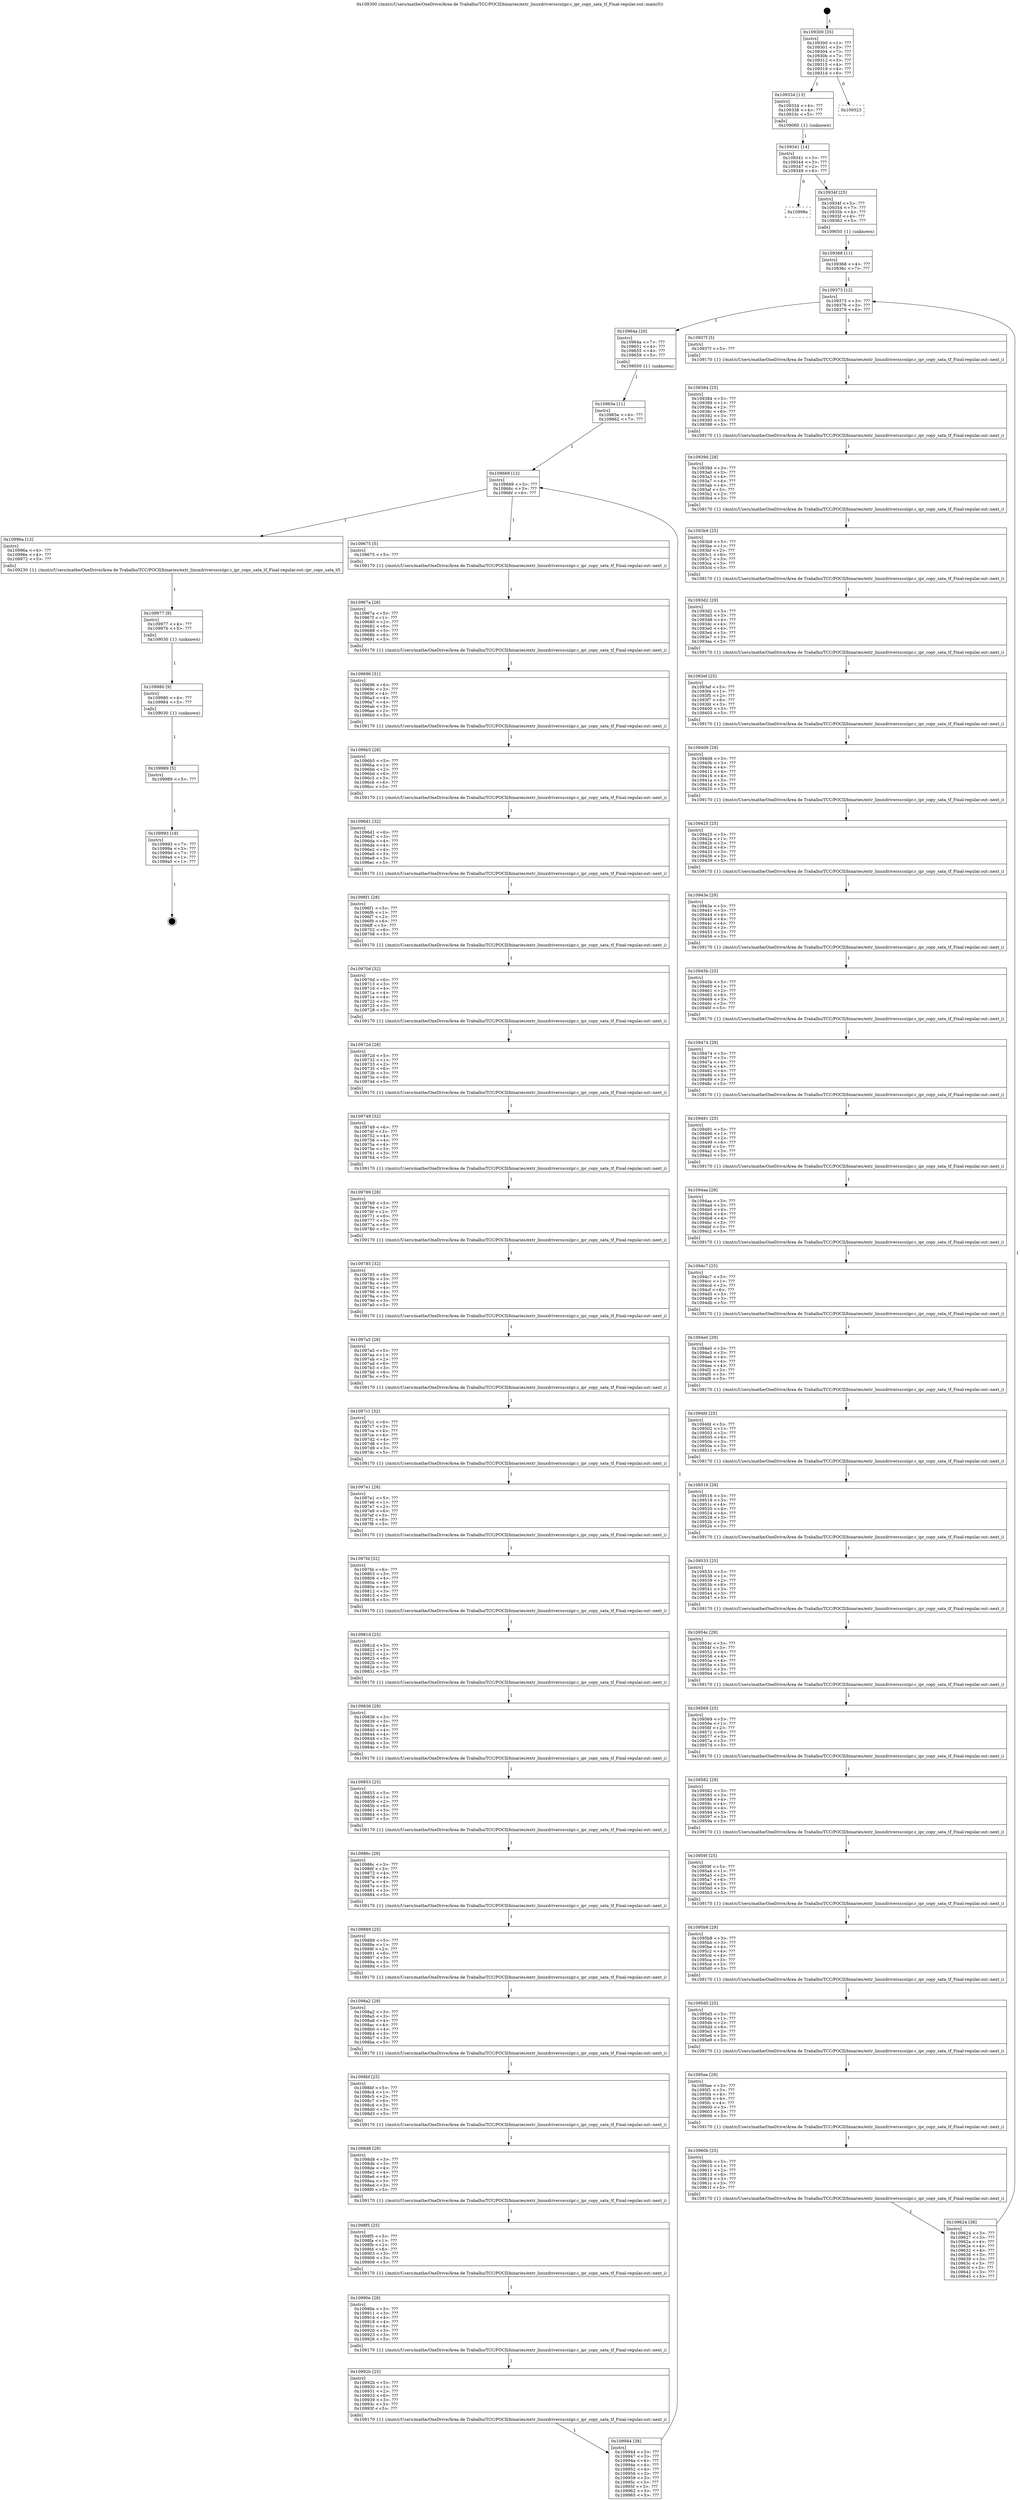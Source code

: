 digraph "0x109300" {
  label = "0x109300 (/mnt/c/Users/mathe/OneDrive/Área de Trabalho/TCC/POCII/binaries/extr_linuxdriversscsiipr.c_ipr_copy_sata_tf_Final-regular.out::main(0))"
  labelloc = "t"
  node[shape=record]

  Entry [label="",width=0.3,height=0.3,shape=circle,fillcolor=black,style=filled]
  "0x109300" [label="{
     0x109300 [35]\l
     | [instrs]\l
     &nbsp;&nbsp;0x109300 \<+1\>: ???\l
     &nbsp;&nbsp;0x109301 \<+3\>: ???\l
     &nbsp;&nbsp;0x109304 \<+7\>: ???\l
     &nbsp;&nbsp;0x10930b \<+7\>: ???\l
     &nbsp;&nbsp;0x109312 \<+3\>: ???\l
     &nbsp;&nbsp;0x109315 \<+4\>: ???\l
     &nbsp;&nbsp;0x109319 \<+4\>: ???\l
     &nbsp;&nbsp;0x10931d \<+6\>: ???\l
  }"]
  "0x109334" [label="{
     0x109334 [13]\l
     | [instrs]\l
     &nbsp;&nbsp;0x109334 \<+4\>: ???\l
     &nbsp;&nbsp;0x109338 \<+4\>: ???\l
     &nbsp;&nbsp;0x10933c \<+5\>: ???\l
     | [calls]\l
     &nbsp;&nbsp;0x109060 \{1\} (unknown)\l
  }"]
  "0x109323" [label="{
     0x109323\l
  }", style=dashed]
  "0x109341" [label="{
     0x109341 [14]\l
     | [instrs]\l
     &nbsp;&nbsp;0x109341 \<+3\>: ???\l
     &nbsp;&nbsp;0x109344 \<+3\>: ???\l
     &nbsp;&nbsp;0x109347 \<+2\>: ???\l
     &nbsp;&nbsp;0x109349 \<+6\>: ???\l
  }"]
  "0x10998e" [label="{
     0x10998e\l
  }", style=dashed]
  "0x10934f" [label="{
     0x10934f [25]\l
     | [instrs]\l
     &nbsp;&nbsp;0x10934f \<+5\>: ???\l
     &nbsp;&nbsp;0x109354 \<+7\>: ???\l
     &nbsp;&nbsp;0x10935b \<+4\>: ???\l
     &nbsp;&nbsp;0x10935f \<+4\>: ???\l
     &nbsp;&nbsp;0x109363 \<+5\>: ???\l
     | [calls]\l
     &nbsp;&nbsp;0x109050 \{1\} (unknown)\l
  }"]
  Exit [label="",width=0.3,height=0.3,shape=circle,fillcolor=black,style=filled,peripheries=2]
  "0x109373" [label="{
     0x109373 [12]\l
     | [instrs]\l
     &nbsp;&nbsp;0x109373 \<+3\>: ???\l
     &nbsp;&nbsp;0x109376 \<+3\>: ???\l
     &nbsp;&nbsp;0x109379 \<+6\>: ???\l
  }"]
  "0x10964a" [label="{
     0x10964a [20]\l
     | [instrs]\l
     &nbsp;&nbsp;0x10964a \<+7\>: ???\l
     &nbsp;&nbsp;0x109651 \<+4\>: ???\l
     &nbsp;&nbsp;0x109655 \<+4\>: ???\l
     &nbsp;&nbsp;0x109659 \<+5\>: ???\l
     | [calls]\l
     &nbsp;&nbsp;0x109050 \{1\} (unknown)\l
  }"]
  "0x10937f" [label="{
     0x10937f [5]\l
     | [instrs]\l
     &nbsp;&nbsp;0x10937f \<+5\>: ???\l
     | [calls]\l
     &nbsp;&nbsp;0x109170 \{1\} (/mnt/c/Users/mathe/OneDrive/Área de Trabalho/TCC/POCII/binaries/extr_linuxdriversscsiipr.c_ipr_copy_sata_tf_Final-regular.out::next_i)\l
  }"]
  "0x109384" [label="{
     0x109384 [25]\l
     | [instrs]\l
     &nbsp;&nbsp;0x109384 \<+5\>: ???\l
     &nbsp;&nbsp;0x109389 \<+1\>: ???\l
     &nbsp;&nbsp;0x10938a \<+2\>: ???\l
     &nbsp;&nbsp;0x10938c \<+6\>: ???\l
     &nbsp;&nbsp;0x109392 \<+3\>: ???\l
     &nbsp;&nbsp;0x109395 \<+3\>: ???\l
     &nbsp;&nbsp;0x109398 \<+5\>: ???\l
     | [calls]\l
     &nbsp;&nbsp;0x109170 \{1\} (/mnt/c/Users/mathe/OneDrive/Área de Trabalho/TCC/POCII/binaries/extr_linuxdriversscsiipr.c_ipr_copy_sata_tf_Final-regular.out::next_i)\l
  }"]
  "0x10939d" [label="{
     0x10939d [28]\l
     | [instrs]\l
     &nbsp;&nbsp;0x10939d \<+3\>: ???\l
     &nbsp;&nbsp;0x1093a0 \<+3\>: ???\l
     &nbsp;&nbsp;0x1093a3 \<+4\>: ???\l
     &nbsp;&nbsp;0x1093a7 \<+4\>: ???\l
     &nbsp;&nbsp;0x1093ab \<+4\>: ???\l
     &nbsp;&nbsp;0x1093af \<+3\>: ???\l
     &nbsp;&nbsp;0x1093b2 \<+2\>: ???\l
     &nbsp;&nbsp;0x1093b4 \<+5\>: ???\l
     | [calls]\l
     &nbsp;&nbsp;0x109170 \{1\} (/mnt/c/Users/mathe/OneDrive/Área de Trabalho/TCC/POCII/binaries/extr_linuxdriversscsiipr.c_ipr_copy_sata_tf_Final-regular.out::next_i)\l
  }"]
  "0x1093b9" [label="{
     0x1093b9 [25]\l
     | [instrs]\l
     &nbsp;&nbsp;0x1093b9 \<+5\>: ???\l
     &nbsp;&nbsp;0x1093be \<+1\>: ???\l
     &nbsp;&nbsp;0x1093bf \<+2\>: ???\l
     &nbsp;&nbsp;0x1093c1 \<+6\>: ???\l
     &nbsp;&nbsp;0x1093c7 \<+3\>: ???\l
     &nbsp;&nbsp;0x1093ca \<+3\>: ???\l
     &nbsp;&nbsp;0x1093cd \<+5\>: ???\l
     | [calls]\l
     &nbsp;&nbsp;0x109170 \{1\} (/mnt/c/Users/mathe/OneDrive/Área de Trabalho/TCC/POCII/binaries/extr_linuxdriversscsiipr.c_ipr_copy_sata_tf_Final-regular.out::next_i)\l
  }"]
  "0x1093d2" [label="{
     0x1093d2 [29]\l
     | [instrs]\l
     &nbsp;&nbsp;0x1093d2 \<+3\>: ???\l
     &nbsp;&nbsp;0x1093d5 \<+3\>: ???\l
     &nbsp;&nbsp;0x1093d8 \<+4\>: ???\l
     &nbsp;&nbsp;0x1093dc \<+4\>: ???\l
     &nbsp;&nbsp;0x1093e0 \<+4\>: ???\l
     &nbsp;&nbsp;0x1093e4 \<+3\>: ???\l
     &nbsp;&nbsp;0x1093e7 \<+3\>: ???\l
     &nbsp;&nbsp;0x1093ea \<+5\>: ???\l
     | [calls]\l
     &nbsp;&nbsp;0x109170 \{1\} (/mnt/c/Users/mathe/OneDrive/Área de Trabalho/TCC/POCII/binaries/extr_linuxdriversscsiipr.c_ipr_copy_sata_tf_Final-regular.out::next_i)\l
  }"]
  "0x1093ef" [label="{
     0x1093ef [25]\l
     | [instrs]\l
     &nbsp;&nbsp;0x1093ef \<+5\>: ???\l
     &nbsp;&nbsp;0x1093f4 \<+1\>: ???\l
     &nbsp;&nbsp;0x1093f5 \<+2\>: ???\l
     &nbsp;&nbsp;0x1093f7 \<+6\>: ???\l
     &nbsp;&nbsp;0x1093fd \<+3\>: ???\l
     &nbsp;&nbsp;0x109400 \<+3\>: ???\l
     &nbsp;&nbsp;0x109403 \<+5\>: ???\l
     | [calls]\l
     &nbsp;&nbsp;0x109170 \{1\} (/mnt/c/Users/mathe/OneDrive/Área de Trabalho/TCC/POCII/binaries/extr_linuxdriversscsiipr.c_ipr_copy_sata_tf_Final-regular.out::next_i)\l
  }"]
  "0x109408" [label="{
     0x109408 [29]\l
     | [instrs]\l
     &nbsp;&nbsp;0x109408 \<+3\>: ???\l
     &nbsp;&nbsp;0x10940b \<+3\>: ???\l
     &nbsp;&nbsp;0x10940e \<+4\>: ???\l
     &nbsp;&nbsp;0x109412 \<+4\>: ???\l
     &nbsp;&nbsp;0x109416 \<+4\>: ???\l
     &nbsp;&nbsp;0x10941a \<+3\>: ???\l
     &nbsp;&nbsp;0x10941d \<+3\>: ???\l
     &nbsp;&nbsp;0x109420 \<+5\>: ???\l
     | [calls]\l
     &nbsp;&nbsp;0x109170 \{1\} (/mnt/c/Users/mathe/OneDrive/Área de Trabalho/TCC/POCII/binaries/extr_linuxdriversscsiipr.c_ipr_copy_sata_tf_Final-regular.out::next_i)\l
  }"]
  "0x109425" [label="{
     0x109425 [25]\l
     | [instrs]\l
     &nbsp;&nbsp;0x109425 \<+5\>: ???\l
     &nbsp;&nbsp;0x10942a \<+1\>: ???\l
     &nbsp;&nbsp;0x10942b \<+2\>: ???\l
     &nbsp;&nbsp;0x10942d \<+6\>: ???\l
     &nbsp;&nbsp;0x109433 \<+3\>: ???\l
     &nbsp;&nbsp;0x109436 \<+3\>: ???\l
     &nbsp;&nbsp;0x109439 \<+5\>: ???\l
     | [calls]\l
     &nbsp;&nbsp;0x109170 \{1\} (/mnt/c/Users/mathe/OneDrive/Área de Trabalho/TCC/POCII/binaries/extr_linuxdriversscsiipr.c_ipr_copy_sata_tf_Final-regular.out::next_i)\l
  }"]
  "0x10943e" [label="{
     0x10943e [29]\l
     | [instrs]\l
     &nbsp;&nbsp;0x10943e \<+3\>: ???\l
     &nbsp;&nbsp;0x109441 \<+3\>: ???\l
     &nbsp;&nbsp;0x109444 \<+4\>: ???\l
     &nbsp;&nbsp;0x109448 \<+4\>: ???\l
     &nbsp;&nbsp;0x10944c \<+4\>: ???\l
     &nbsp;&nbsp;0x109450 \<+3\>: ???\l
     &nbsp;&nbsp;0x109453 \<+3\>: ???\l
     &nbsp;&nbsp;0x109456 \<+5\>: ???\l
     | [calls]\l
     &nbsp;&nbsp;0x109170 \{1\} (/mnt/c/Users/mathe/OneDrive/Área de Trabalho/TCC/POCII/binaries/extr_linuxdriversscsiipr.c_ipr_copy_sata_tf_Final-regular.out::next_i)\l
  }"]
  "0x10945b" [label="{
     0x10945b [25]\l
     | [instrs]\l
     &nbsp;&nbsp;0x10945b \<+5\>: ???\l
     &nbsp;&nbsp;0x109460 \<+1\>: ???\l
     &nbsp;&nbsp;0x109461 \<+2\>: ???\l
     &nbsp;&nbsp;0x109463 \<+6\>: ???\l
     &nbsp;&nbsp;0x109469 \<+3\>: ???\l
     &nbsp;&nbsp;0x10946c \<+3\>: ???\l
     &nbsp;&nbsp;0x10946f \<+5\>: ???\l
     | [calls]\l
     &nbsp;&nbsp;0x109170 \{1\} (/mnt/c/Users/mathe/OneDrive/Área de Trabalho/TCC/POCII/binaries/extr_linuxdriversscsiipr.c_ipr_copy_sata_tf_Final-regular.out::next_i)\l
  }"]
  "0x109474" [label="{
     0x109474 [29]\l
     | [instrs]\l
     &nbsp;&nbsp;0x109474 \<+3\>: ???\l
     &nbsp;&nbsp;0x109477 \<+3\>: ???\l
     &nbsp;&nbsp;0x10947a \<+4\>: ???\l
     &nbsp;&nbsp;0x10947e \<+4\>: ???\l
     &nbsp;&nbsp;0x109482 \<+4\>: ???\l
     &nbsp;&nbsp;0x109486 \<+3\>: ???\l
     &nbsp;&nbsp;0x109489 \<+3\>: ???\l
     &nbsp;&nbsp;0x10948c \<+5\>: ???\l
     | [calls]\l
     &nbsp;&nbsp;0x109170 \{1\} (/mnt/c/Users/mathe/OneDrive/Área de Trabalho/TCC/POCII/binaries/extr_linuxdriversscsiipr.c_ipr_copy_sata_tf_Final-regular.out::next_i)\l
  }"]
  "0x109491" [label="{
     0x109491 [25]\l
     | [instrs]\l
     &nbsp;&nbsp;0x109491 \<+5\>: ???\l
     &nbsp;&nbsp;0x109496 \<+1\>: ???\l
     &nbsp;&nbsp;0x109497 \<+2\>: ???\l
     &nbsp;&nbsp;0x109499 \<+6\>: ???\l
     &nbsp;&nbsp;0x10949f \<+3\>: ???\l
     &nbsp;&nbsp;0x1094a2 \<+3\>: ???\l
     &nbsp;&nbsp;0x1094a5 \<+5\>: ???\l
     | [calls]\l
     &nbsp;&nbsp;0x109170 \{1\} (/mnt/c/Users/mathe/OneDrive/Área de Trabalho/TCC/POCII/binaries/extr_linuxdriversscsiipr.c_ipr_copy_sata_tf_Final-regular.out::next_i)\l
  }"]
  "0x1094aa" [label="{
     0x1094aa [29]\l
     | [instrs]\l
     &nbsp;&nbsp;0x1094aa \<+3\>: ???\l
     &nbsp;&nbsp;0x1094ad \<+3\>: ???\l
     &nbsp;&nbsp;0x1094b0 \<+4\>: ???\l
     &nbsp;&nbsp;0x1094b4 \<+4\>: ???\l
     &nbsp;&nbsp;0x1094b8 \<+4\>: ???\l
     &nbsp;&nbsp;0x1094bc \<+3\>: ???\l
     &nbsp;&nbsp;0x1094bf \<+3\>: ???\l
     &nbsp;&nbsp;0x1094c2 \<+5\>: ???\l
     | [calls]\l
     &nbsp;&nbsp;0x109170 \{1\} (/mnt/c/Users/mathe/OneDrive/Área de Trabalho/TCC/POCII/binaries/extr_linuxdriversscsiipr.c_ipr_copy_sata_tf_Final-regular.out::next_i)\l
  }"]
  "0x1094c7" [label="{
     0x1094c7 [25]\l
     | [instrs]\l
     &nbsp;&nbsp;0x1094c7 \<+5\>: ???\l
     &nbsp;&nbsp;0x1094cc \<+1\>: ???\l
     &nbsp;&nbsp;0x1094cd \<+2\>: ???\l
     &nbsp;&nbsp;0x1094cf \<+6\>: ???\l
     &nbsp;&nbsp;0x1094d5 \<+3\>: ???\l
     &nbsp;&nbsp;0x1094d8 \<+3\>: ???\l
     &nbsp;&nbsp;0x1094db \<+5\>: ???\l
     | [calls]\l
     &nbsp;&nbsp;0x109170 \{1\} (/mnt/c/Users/mathe/OneDrive/Área de Trabalho/TCC/POCII/binaries/extr_linuxdriversscsiipr.c_ipr_copy_sata_tf_Final-regular.out::next_i)\l
  }"]
  "0x1094e0" [label="{
     0x1094e0 [29]\l
     | [instrs]\l
     &nbsp;&nbsp;0x1094e0 \<+3\>: ???\l
     &nbsp;&nbsp;0x1094e3 \<+3\>: ???\l
     &nbsp;&nbsp;0x1094e6 \<+4\>: ???\l
     &nbsp;&nbsp;0x1094ea \<+4\>: ???\l
     &nbsp;&nbsp;0x1094ee \<+4\>: ???\l
     &nbsp;&nbsp;0x1094f2 \<+3\>: ???\l
     &nbsp;&nbsp;0x1094f5 \<+3\>: ???\l
     &nbsp;&nbsp;0x1094f8 \<+5\>: ???\l
     | [calls]\l
     &nbsp;&nbsp;0x109170 \{1\} (/mnt/c/Users/mathe/OneDrive/Área de Trabalho/TCC/POCII/binaries/extr_linuxdriversscsiipr.c_ipr_copy_sata_tf_Final-regular.out::next_i)\l
  }"]
  "0x1094fd" [label="{
     0x1094fd [25]\l
     | [instrs]\l
     &nbsp;&nbsp;0x1094fd \<+5\>: ???\l
     &nbsp;&nbsp;0x109502 \<+1\>: ???\l
     &nbsp;&nbsp;0x109503 \<+2\>: ???\l
     &nbsp;&nbsp;0x109505 \<+6\>: ???\l
     &nbsp;&nbsp;0x10950b \<+3\>: ???\l
     &nbsp;&nbsp;0x10950e \<+3\>: ???\l
     &nbsp;&nbsp;0x109511 \<+5\>: ???\l
     | [calls]\l
     &nbsp;&nbsp;0x109170 \{1\} (/mnt/c/Users/mathe/OneDrive/Área de Trabalho/TCC/POCII/binaries/extr_linuxdriversscsiipr.c_ipr_copy_sata_tf_Final-regular.out::next_i)\l
  }"]
  "0x109516" [label="{
     0x109516 [29]\l
     | [instrs]\l
     &nbsp;&nbsp;0x109516 \<+3\>: ???\l
     &nbsp;&nbsp;0x109519 \<+3\>: ???\l
     &nbsp;&nbsp;0x10951c \<+4\>: ???\l
     &nbsp;&nbsp;0x109520 \<+4\>: ???\l
     &nbsp;&nbsp;0x109524 \<+4\>: ???\l
     &nbsp;&nbsp;0x109528 \<+3\>: ???\l
     &nbsp;&nbsp;0x10952b \<+3\>: ???\l
     &nbsp;&nbsp;0x10952e \<+5\>: ???\l
     | [calls]\l
     &nbsp;&nbsp;0x109170 \{1\} (/mnt/c/Users/mathe/OneDrive/Área de Trabalho/TCC/POCII/binaries/extr_linuxdriversscsiipr.c_ipr_copy_sata_tf_Final-regular.out::next_i)\l
  }"]
  "0x109533" [label="{
     0x109533 [25]\l
     | [instrs]\l
     &nbsp;&nbsp;0x109533 \<+5\>: ???\l
     &nbsp;&nbsp;0x109538 \<+1\>: ???\l
     &nbsp;&nbsp;0x109539 \<+2\>: ???\l
     &nbsp;&nbsp;0x10953b \<+6\>: ???\l
     &nbsp;&nbsp;0x109541 \<+3\>: ???\l
     &nbsp;&nbsp;0x109544 \<+3\>: ???\l
     &nbsp;&nbsp;0x109547 \<+5\>: ???\l
     | [calls]\l
     &nbsp;&nbsp;0x109170 \{1\} (/mnt/c/Users/mathe/OneDrive/Área de Trabalho/TCC/POCII/binaries/extr_linuxdriversscsiipr.c_ipr_copy_sata_tf_Final-regular.out::next_i)\l
  }"]
  "0x10954c" [label="{
     0x10954c [29]\l
     | [instrs]\l
     &nbsp;&nbsp;0x10954c \<+3\>: ???\l
     &nbsp;&nbsp;0x10954f \<+3\>: ???\l
     &nbsp;&nbsp;0x109552 \<+4\>: ???\l
     &nbsp;&nbsp;0x109556 \<+4\>: ???\l
     &nbsp;&nbsp;0x10955a \<+4\>: ???\l
     &nbsp;&nbsp;0x10955e \<+3\>: ???\l
     &nbsp;&nbsp;0x109561 \<+3\>: ???\l
     &nbsp;&nbsp;0x109564 \<+5\>: ???\l
     | [calls]\l
     &nbsp;&nbsp;0x109170 \{1\} (/mnt/c/Users/mathe/OneDrive/Área de Trabalho/TCC/POCII/binaries/extr_linuxdriversscsiipr.c_ipr_copy_sata_tf_Final-regular.out::next_i)\l
  }"]
  "0x109569" [label="{
     0x109569 [25]\l
     | [instrs]\l
     &nbsp;&nbsp;0x109569 \<+5\>: ???\l
     &nbsp;&nbsp;0x10956e \<+1\>: ???\l
     &nbsp;&nbsp;0x10956f \<+2\>: ???\l
     &nbsp;&nbsp;0x109571 \<+6\>: ???\l
     &nbsp;&nbsp;0x109577 \<+3\>: ???\l
     &nbsp;&nbsp;0x10957a \<+3\>: ???\l
     &nbsp;&nbsp;0x10957d \<+5\>: ???\l
     | [calls]\l
     &nbsp;&nbsp;0x109170 \{1\} (/mnt/c/Users/mathe/OneDrive/Área de Trabalho/TCC/POCII/binaries/extr_linuxdriversscsiipr.c_ipr_copy_sata_tf_Final-regular.out::next_i)\l
  }"]
  "0x109582" [label="{
     0x109582 [29]\l
     | [instrs]\l
     &nbsp;&nbsp;0x109582 \<+3\>: ???\l
     &nbsp;&nbsp;0x109585 \<+3\>: ???\l
     &nbsp;&nbsp;0x109588 \<+4\>: ???\l
     &nbsp;&nbsp;0x10958c \<+4\>: ???\l
     &nbsp;&nbsp;0x109590 \<+4\>: ???\l
     &nbsp;&nbsp;0x109594 \<+3\>: ???\l
     &nbsp;&nbsp;0x109597 \<+3\>: ???\l
     &nbsp;&nbsp;0x10959a \<+5\>: ???\l
     | [calls]\l
     &nbsp;&nbsp;0x109170 \{1\} (/mnt/c/Users/mathe/OneDrive/Área de Trabalho/TCC/POCII/binaries/extr_linuxdriversscsiipr.c_ipr_copy_sata_tf_Final-regular.out::next_i)\l
  }"]
  "0x10959f" [label="{
     0x10959f [25]\l
     | [instrs]\l
     &nbsp;&nbsp;0x10959f \<+5\>: ???\l
     &nbsp;&nbsp;0x1095a4 \<+1\>: ???\l
     &nbsp;&nbsp;0x1095a5 \<+2\>: ???\l
     &nbsp;&nbsp;0x1095a7 \<+6\>: ???\l
     &nbsp;&nbsp;0x1095ad \<+3\>: ???\l
     &nbsp;&nbsp;0x1095b0 \<+3\>: ???\l
     &nbsp;&nbsp;0x1095b3 \<+5\>: ???\l
     | [calls]\l
     &nbsp;&nbsp;0x109170 \{1\} (/mnt/c/Users/mathe/OneDrive/Área de Trabalho/TCC/POCII/binaries/extr_linuxdriversscsiipr.c_ipr_copy_sata_tf_Final-regular.out::next_i)\l
  }"]
  "0x1095b8" [label="{
     0x1095b8 [29]\l
     | [instrs]\l
     &nbsp;&nbsp;0x1095b8 \<+3\>: ???\l
     &nbsp;&nbsp;0x1095bb \<+3\>: ???\l
     &nbsp;&nbsp;0x1095be \<+4\>: ???\l
     &nbsp;&nbsp;0x1095c2 \<+4\>: ???\l
     &nbsp;&nbsp;0x1095c6 \<+4\>: ???\l
     &nbsp;&nbsp;0x1095ca \<+3\>: ???\l
     &nbsp;&nbsp;0x1095cd \<+3\>: ???\l
     &nbsp;&nbsp;0x1095d0 \<+5\>: ???\l
     | [calls]\l
     &nbsp;&nbsp;0x109170 \{1\} (/mnt/c/Users/mathe/OneDrive/Área de Trabalho/TCC/POCII/binaries/extr_linuxdriversscsiipr.c_ipr_copy_sata_tf_Final-regular.out::next_i)\l
  }"]
  "0x1095d5" [label="{
     0x1095d5 [25]\l
     | [instrs]\l
     &nbsp;&nbsp;0x1095d5 \<+5\>: ???\l
     &nbsp;&nbsp;0x1095da \<+1\>: ???\l
     &nbsp;&nbsp;0x1095db \<+2\>: ???\l
     &nbsp;&nbsp;0x1095dd \<+6\>: ???\l
     &nbsp;&nbsp;0x1095e3 \<+3\>: ???\l
     &nbsp;&nbsp;0x1095e6 \<+3\>: ???\l
     &nbsp;&nbsp;0x1095e9 \<+5\>: ???\l
     | [calls]\l
     &nbsp;&nbsp;0x109170 \{1\} (/mnt/c/Users/mathe/OneDrive/Área de Trabalho/TCC/POCII/binaries/extr_linuxdriversscsiipr.c_ipr_copy_sata_tf_Final-regular.out::next_i)\l
  }"]
  "0x1095ee" [label="{
     0x1095ee [29]\l
     | [instrs]\l
     &nbsp;&nbsp;0x1095ee \<+3\>: ???\l
     &nbsp;&nbsp;0x1095f1 \<+3\>: ???\l
     &nbsp;&nbsp;0x1095f4 \<+4\>: ???\l
     &nbsp;&nbsp;0x1095f8 \<+4\>: ???\l
     &nbsp;&nbsp;0x1095fc \<+4\>: ???\l
     &nbsp;&nbsp;0x109600 \<+3\>: ???\l
     &nbsp;&nbsp;0x109603 \<+3\>: ???\l
     &nbsp;&nbsp;0x109606 \<+5\>: ???\l
     | [calls]\l
     &nbsp;&nbsp;0x109170 \{1\} (/mnt/c/Users/mathe/OneDrive/Área de Trabalho/TCC/POCII/binaries/extr_linuxdriversscsiipr.c_ipr_copy_sata_tf_Final-regular.out::next_i)\l
  }"]
  "0x10960b" [label="{
     0x10960b [25]\l
     | [instrs]\l
     &nbsp;&nbsp;0x10960b \<+5\>: ???\l
     &nbsp;&nbsp;0x109610 \<+1\>: ???\l
     &nbsp;&nbsp;0x109611 \<+2\>: ???\l
     &nbsp;&nbsp;0x109613 \<+6\>: ???\l
     &nbsp;&nbsp;0x109619 \<+3\>: ???\l
     &nbsp;&nbsp;0x10961c \<+3\>: ???\l
     &nbsp;&nbsp;0x10961f \<+5\>: ???\l
     | [calls]\l
     &nbsp;&nbsp;0x109170 \{1\} (/mnt/c/Users/mathe/OneDrive/Área de Trabalho/TCC/POCII/binaries/extr_linuxdriversscsiipr.c_ipr_copy_sata_tf_Final-regular.out::next_i)\l
  }"]
  "0x109624" [label="{
     0x109624 [38]\l
     | [instrs]\l
     &nbsp;&nbsp;0x109624 \<+3\>: ???\l
     &nbsp;&nbsp;0x109627 \<+3\>: ???\l
     &nbsp;&nbsp;0x10962a \<+4\>: ???\l
     &nbsp;&nbsp;0x10962e \<+4\>: ???\l
     &nbsp;&nbsp;0x109632 \<+4\>: ???\l
     &nbsp;&nbsp;0x109636 \<+3\>: ???\l
     &nbsp;&nbsp;0x109639 \<+3\>: ???\l
     &nbsp;&nbsp;0x10963c \<+3\>: ???\l
     &nbsp;&nbsp;0x10963f \<+3\>: ???\l
     &nbsp;&nbsp;0x109642 \<+3\>: ???\l
     &nbsp;&nbsp;0x109645 \<+5\>: ???\l
  }"]
  "0x109368" [label="{
     0x109368 [11]\l
     | [instrs]\l
     &nbsp;&nbsp;0x109368 \<+4\>: ???\l
     &nbsp;&nbsp;0x10936c \<+7\>: ???\l
  }"]
  "0x109669" [label="{
     0x109669 [12]\l
     | [instrs]\l
     &nbsp;&nbsp;0x109669 \<+3\>: ???\l
     &nbsp;&nbsp;0x10966c \<+3\>: ???\l
     &nbsp;&nbsp;0x10966f \<+6\>: ???\l
  }"]
  "0x10996a" [label="{
     0x10996a [13]\l
     | [instrs]\l
     &nbsp;&nbsp;0x10996a \<+4\>: ???\l
     &nbsp;&nbsp;0x10996e \<+4\>: ???\l
     &nbsp;&nbsp;0x109972 \<+5\>: ???\l
     | [calls]\l
     &nbsp;&nbsp;0x109230 \{1\} (/mnt/c/Users/mathe/OneDrive/Área de Trabalho/TCC/POCII/binaries/extr_linuxdriversscsiipr.c_ipr_copy_sata_tf_Final-regular.out::ipr_copy_sata_tf)\l
  }"]
  "0x109675" [label="{
     0x109675 [5]\l
     | [instrs]\l
     &nbsp;&nbsp;0x109675 \<+5\>: ???\l
     | [calls]\l
     &nbsp;&nbsp;0x109170 \{1\} (/mnt/c/Users/mathe/OneDrive/Área de Trabalho/TCC/POCII/binaries/extr_linuxdriversscsiipr.c_ipr_copy_sata_tf_Final-regular.out::next_i)\l
  }"]
  "0x10967a" [label="{
     0x10967a [28]\l
     | [instrs]\l
     &nbsp;&nbsp;0x10967a \<+5\>: ???\l
     &nbsp;&nbsp;0x10967f \<+1\>: ???\l
     &nbsp;&nbsp;0x109680 \<+2\>: ???\l
     &nbsp;&nbsp;0x109682 \<+6\>: ???\l
     &nbsp;&nbsp;0x109688 \<+3\>: ???\l
     &nbsp;&nbsp;0x10968b \<+6\>: ???\l
     &nbsp;&nbsp;0x109691 \<+5\>: ???\l
     | [calls]\l
     &nbsp;&nbsp;0x109170 \{1\} (/mnt/c/Users/mathe/OneDrive/Área de Trabalho/TCC/POCII/binaries/extr_linuxdriversscsiipr.c_ipr_copy_sata_tf_Final-regular.out::next_i)\l
  }"]
  "0x109696" [label="{
     0x109696 [31]\l
     | [instrs]\l
     &nbsp;&nbsp;0x109696 \<+6\>: ???\l
     &nbsp;&nbsp;0x10969c \<+3\>: ???\l
     &nbsp;&nbsp;0x10969f \<+4\>: ???\l
     &nbsp;&nbsp;0x1096a3 \<+4\>: ???\l
     &nbsp;&nbsp;0x1096a7 \<+4\>: ???\l
     &nbsp;&nbsp;0x1096ab \<+3\>: ???\l
     &nbsp;&nbsp;0x1096ae \<+2\>: ???\l
     &nbsp;&nbsp;0x1096b0 \<+5\>: ???\l
     | [calls]\l
     &nbsp;&nbsp;0x109170 \{1\} (/mnt/c/Users/mathe/OneDrive/Área de Trabalho/TCC/POCII/binaries/extr_linuxdriversscsiipr.c_ipr_copy_sata_tf_Final-regular.out::next_i)\l
  }"]
  "0x1096b5" [label="{
     0x1096b5 [28]\l
     | [instrs]\l
     &nbsp;&nbsp;0x1096b5 \<+5\>: ???\l
     &nbsp;&nbsp;0x1096ba \<+1\>: ???\l
     &nbsp;&nbsp;0x1096bb \<+2\>: ???\l
     &nbsp;&nbsp;0x1096bd \<+6\>: ???\l
     &nbsp;&nbsp;0x1096c3 \<+3\>: ???\l
     &nbsp;&nbsp;0x1096c6 \<+6\>: ???\l
     &nbsp;&nbsp;0x1096cc \<+5\>: ???\l
     | [calls]\l
     &nbsp;&nbsp;0x109170 \{1\} (/mnt/c/Users/mathe/OneDrive/Área de Trabalho/TCC/POCII/binaries/extr_linuxdriversscsiipr.c_ipr_copy_sata_tf_Final-regular.out::next_i)\l
  }"]
  "0x1096d1" [label="{
     0x1096d1 [32]\l
     | [instrs]\l
     &nbsp;&nbsp;0x1096d1 \<+6\>: ???\l
     &nbsp;&nbsp;0x1096d7 \<+3\>: ???\l
     &nbsp;&nbsp;0x1096da \<+4\>: ???\l
     &nbsp;&nbsp;0x1096de \<+4\>: ???\l
     &nbsp;&nbsp;0x1096e2 \<+4\>: ???\l
     &nbsp;&nbsp;0x1096e6 \<+3\>: ???\l
     &nbsp;&nbsp;0x1096e9 \<+3\>: ???\l
     &nbsp;&nbsp;0x1096ec \<+5\>: ???\l
     | [calls]\l
     &nbsp;&nbsp;0x109170 \{1\} (/mnt/c/Users/mathe/OneDrive/Área de Trabalho/TCC/POCII/binaries/extr_linuxdriversscsiipr.c_ipr_copy_sata_tf_Final-regular.out::next_i)\l
  }"]
  "0x1096f1" [label="{
     0x1096f1 [28]\l
     | [instrs]\l
     &nbsp;&nbsp;0x1096f1 \<+5\>: ???\l
     &nbsp;&nbsp;0x1096f6 \<+1\>: ???\l
     &nbsp;&nbsp;0x1096f7 \<+2\>: ???\l
     &nbsp;&nbsp;0x1096f9 \<+6\>: ???\l
     &nbsp;&nbsp;0x1096ff \<+3\>: ???\l
     &nbsp;&nbsp;0x109702 \<+6\>: ???\l
     &nbsp;&nbsp;0x109708 \<+5\>: ???\l
     | [calls]\l
     &nbsp;&nbsp;0x109170 \{1\} (/mnt/c/Users/mathe/OneDrive/Área de Trabalho/TCC/POCII/binaries/extr_linuxdriversscsiipr.c_ipr_copy_sata_tf_Final-regular.out::next_i)\l
  }"]
  "0x10970d" [label="{
     0x10970d [32]\l
     | [instrs]\l
     &nbsp;&nbsp;0x10970d \<+6\>: ???\l
     &nbsp;&nbsp;0x109713 \<+3\>: ???\l
     &nbsp;&nbsp;0x109716 \<+4\>: ???\l
     &nbsp;&nbsp;0x10971a \<+4\>: ???\l
     &nbsp;&nbsp;0x10971e \<+4\>: ???\l
     &nbsp;&nbsp;0x109722 \<+3\>: ???\l
     &nbsp;&nbsp;0x109725 \<+3\>: ???\l
     &nbsp;&nbsp;0x109728 \<+5\>: ???\l
     | [calls]\l
     &nbsp;&nbsp;0x109170 \{1\} (/mnt/c/Users/mathe/OneDrive/Área de Trabalho/TCC/POCII/binaries/extr_linuxdriversscsiipr.c_ipr_copy_sata_tf_Final-regular.out::next_i)\l
  }"]
  "0x10972d" [label="{
     0x10972d [28]\l
     | [instrs]\l
     &nbsp;&nbsp;0x10972d \<+5\>: ???\l
     &nbsp;&nbsp;0x109732 \<+1\>: ???\l
     &nbsp;&nbsp;0x109733 \<+2\>: ???\l
     &nbsp;&nbsp;0x109735 \<+6\>: ???\l
     &nbsp;&nbsp;0x10973b \<+3\>: ???\l
     &nbsp;&nbsp;0x10973e \<+6\>: ???\l
     &nbsp;&nbsp;0x109744 \<+5\>: ???\l
     | [calls]\l
     &nbsp;&nbsp;0x109170 \{1\} (/mnt/c/Users/mathe/OneDrive/Área de Trabalho/TCC/POCII/binaries/extr_linuxdriversscsiipr.c_ipr_copy_sata_tf_Final-regular.out::next_i)\l
  }"]
  "0x109749" [label="{
     0x109749 [32]\l
     | [instrs]\l
     &nbsp;&nbsp;0x109749 \<+6\>: ???\l
     &nbsp;&nbsp;0x10974f \<+3\>: ???\l
     &nbsp;&nbsp;0x109752 \<+4\>: ???\l
     &nbsp;&nbsp;0x109756 \<+4\>: ???\l
     &nbsp;&nbsp;0x10975a \<+4\>: ???\l
     &nbsp;&nbsp;0x10975e \<+3\>: ???\l
     &nbsp;&nbsp;0x109761 \<+3\>: ???\l
     &nbsp;&nbsp;0x109764 \<+5\>: ???\l
     | [calls]\l
     &nbsp;&nbsp;0x109170 \{1\} (/mnt/c/Users/mathe/OneDrive/Área de Trabalho/TCC/POCII/binaries/extr_linuxdriversscsiipr.c_ipr_copy_sata_tf_Final-regular.out::next_i)\l
  }"]
  "0x109769" [label="{
     0x109769 [28]\l
     | [instrs]\l
     &nbsp;&nbsp;0x109769 \<+5\>: ???\l
     &nbsp;&nbsp;0x10976e \<+1\>: ???\l
     &nbsp;&nbsp;0x10976f \<+2\>: ???\l
     &nbsp;&nbsp;0x109771 \<+6\>: ???\l
     &nbsp;&nbsp;0x109777 \<+3\>: ???\l
     &nbsp;&nbsp;0x10977a \<+6\>: ???\l
     &nbsp;&nbsp;0x109780 \<+5\>: ???\l
     | [calls]\l
     &nbsp;&nbsp;0x109170 \{1\} (/mnt/c/Users/mathe/OneDrive/Área de Trabalho/TCC/POCII/binaries/extr_linuxdriversscsiipr.c_ipr_copy_sata_tf_Final-regular.out::next_i)\l
  }"]
  "0x109785" [label="{
     0x109785 [32]\l
     | [instrs]\l
     &nbsp;&nbsp;0x109785 \<+6\>: ???\l
     &nbsp;&nbsp;0x10978b \<+3\>: ???\l
     &nbsp;&nbsp;0x10978e \<+4\>: ???\l
     &nbsp;&nbsp;0x109792 \<+4\>: ???\l
     &nbsp;&nbsp;0x109796 \<+4\>: ???\l
     &nbsp;&nbsp;0x10979a \<+3\>: ???\l
     &nbsp;&nbsp;0x10979d \<+3\>: ???\l
     &nbsp;&nbsp;0x1097a0 \<+5\>: ???\l
     | [calls]\l
     &nbsp;&nbsp;0x109170 \{1\} (/mnt/c/Users/mathe/OneDrive/Área de Trabalho/TCC/POCII/binaries/extr_linuxdriversscsiipr.c_ipr_copy_sata_tf_Final-regular.out::next_i)\l
  }"]
  "0x1097a5" [label="{
     0x1097a5 [28]\l
     | [instrs]\l
     &nbsp;&nbsp;0x1097a5 \<+5\>: ???\l
     &nbsp;&nbsp;0x1097aa \<+1\>: ???\l
     &nbsp;&nbsp;0x1097ab \<+2\>: ???\l
     &nbsp;&nbsp;0x1097ad \<+6\>: ???\l
     &nbsp;&nbsp;0x1097b3 \<+3\>: ???\l
     &nbsp;&nbsp;0x1097b6 \<+6\>: ???\l
     &nbsp;&nbsp;0x1097bc \<+5\>: ???\l
     | [calls]\l
     &nbsp;&nbsp;0x109170 \{1\} (/mnt/c/Users/mathe/OneDrive/Área de Trabalho/TCC/POCII/binaries/extr_linuxdriversscsiipr.c_ipr_copy_sata_tf_Final-regular.out::next_i)\l
  }"]
  "0x1097c1" [label="{
     0x1097c1 [32]\l
     | [instrs]\l
     &nbsp;&nbsp;0x1097c1 \<+6\>: ???\l
     &nbsp;&nbsp;0x1097c7 \<+3\>: ???\l
     &nbsp;&nbsp;0x1097ca \<+4\>: ???\l
     &nbsp;&nbsp;0x1097ce \<+4\>: ???\l
     &nbsp;&nbsp;0x1097d2 \<+4\>: ???\l
     &nbsp;&nbsp;0x1097d6 \<+3\>: ???\l
     &nbsp;&nbsp;0x1097d9 \<+3\>: ???\l
     &nbsp;&nbsp;0x1097dc \<+5\>: ???\l
     | [calls]\l
     &nbsp;&nbsp;0x109170 \{1\} (/mnt/c/Users/mathe/OneDrive/Área de Trabalho/TCC/POCII/binaries/extr_linuxdriversscsiipr.c_ipr_copy_sata_tf_Final-regular.out::next_i)\l
  }"]
  "0x1097e1" [label="{
     0x1097e1 [28]\l
     | [instrs]\l
     &nbsp;&nbsp;0x1097e1 \<+5\>: ???\l
     &nbsp;&nbsp;0x1097e6 \<+1\>: ???\l
     &nbsp;&nbsp;0x1097e7 \<+2\>: ???\l
     &nbsp;&nbsp;0x1097e9 \<+6\>: ???\l
     &nbsp;&nbsp;0x1097ef \<+3\>: ???\l
     &nbsp;&nbsp;0x1097f2 \<+6\>: ???\l
     &nbsp;&nbsp;0x1097f8 \<+5\>: ???\l
     | [calls]\l
     &nbsp;&nbsp;0x109170 \{1\} (/mnt/c/Users/mathe/OneDrive/Área de Trabalho/TCC/POCII/binaries/extr_linuxdriversscsiipr.c_ipr_copy_sata_tf_Final-regular.out::next_i)\l
  }"]
  "0x1097fd" [label="{
     0x1097fd [32]\l
     | [instrs]\l
     &nbsp;&nbsp;0x1097fd \<+6\>: ???\l
     &nbsp;&nbsp;0x109803 \<+3\>: ???\l
     &nbsp;&nbsp;0x109806 \<+4\>: ???\l
     &nbsp;&nbsp;0x10980a \<+4\>: ???\l
     &nbsp;&nbsp;0x10980e \<+4\>: ???\l
     &nbsp;&nbsp;0x109812 \<+3\>: ???\l
     &nbsp;&nbsp;0x109815 \<+3\>: ???\l
     &nbsp;&nbsp;0x109818 \<+5\>: ???\l
     | [calls]\l
     &nbsp;&nbsp;0x109170 \{1\} (/mnt/c/Users/mathe/OneDrive/Área de Trabalho/TCC/POCII/binaries/extr_linuxdriversscsiipr.c_ipr_copy_sata_tf_Final-regular.out::next_i)\l
  }"]
  "0x10981d" [label="{
     0x10981d [25]\l
     | [instrs]\l
     &nbsp;&nbsp;0x10981d \<+5\>: ???\l
     &nbsp;&nbsp;0x109822 \<+1\>: ???\l
     &nbsp;&nbsp;0x109823 \<+2\>: ???\l
     &nbsp;&nbsp;0x109825 \<+6\>: ???\l
     &nbsp;&nbsp;0x10982b \<+3\>: ???\l
     &nbsp;&nbsp;0x10982e \<+3\>: ???\l
     &nbsp;&nbsp;0x109831 \<+5\>: ???\l
     | [calls]\l
     &nbsp;&nbsp;0x109170 \{1\} (/mnt/c/Users/mathe/OneDrive/Área de Trabalho/TCC/POCII/binaries/extr_linuxdriversscsiipr.c_ipr_copy_sata_tf_Final-regular.out::next_i)\l
  }"]
  "0x109836" [label="{
     0x109836 [29]\l
     | [instrs]\l
     &nbsp;&nbsp;0x109836 \<+3\>: ???\l
     &nbsp;&nbsp;0x109839 \<+3\>: ???\l
     &nbsp;&nbsp;0x10983c \<+4\>: ???\l
     &nbsp;&nbsp;0x109840 \<+4\>: ???\l
     &nbsp;&nbsp;0x109844 \<+4\>: ???\l
     &nbsp;&nbsp;0x109848 \<+3\>: ???\l
     &nbsp;&nbsp;0x10984b \<+3\>: ???\l
     &nbsp;&nbsp;0x10984e \<+5\>: ???\l
     | [calls]\l
     &nbsp;&nbsp;0x109170 \{1\} (/mnt/c/Users/mathe/OneDrive/Área de Trabalho/TCC/POCII/binaries/extr_linuxdriversscsiipr.c_ipr_copy_sata_tf_Final-regular.out::next_i)\l
  }"]
  "0x109853" [label="{
     0x109853 [25]\l
     | [instrs]\l
     &nbsp;&nbsp;0x109853 \<+5\>: ???\l
     &nbsp;&nbsp;0x109858 \<+1\>: ???\l
     &nbsp;&nbsp;0x109859 \<+2\>: ???\l
     &nbsp;&nbsp;0x10985b \<+6\>: ???\l
     &nbsp;&nbsp;0x109861 \<+3\>: ???\l
     &nbsp;&nbsp;0x109864 \<+3\>: ???\l
     &nbsp;&nbsp;0x109867 \<+5\>: ???\l
     | [calls]\l
     &nbsp;&nbsp;0x109170 \{1\} (/mnt/c/Users/mathe/OneDrive/Área de Trabalho/TCC/POCII/binaries/extr_linuxdriversscsiipr.c_ipr_copy_sata_tf_Final-regular.out::next_i)\l
  }"]
  "0x10986c" [label="{
     0x10986c [29]\l
     | [instrs]\l
     &nbsp;&nbsp;0x10986c \<+3\>: ???\l
     &nbsp;&nbsp;0x10986f \<+3\>: ???\l
     &nbsp;&nbsp;0x109872 \<+4\>: ???\l
     &nbsp;&nbsp;0x109876 \<+4\>: ???\l
     &nbsp;&nbsp;0x10987a \<+4\>: ???\l
     &nbsp;&nbsp;0x10987e \<+3\>: ???\l
     &nbsp;&nbsp;0x109881 \<+3\>: ???\l
     &nbsp;&nbsp;0x109884 \<+5\>: ???\l
     | [calls]\l
     &nbsp;&nbsp;0x109170 \{1\} (/mnt/c/Users/mathe/OneDrive/Área de Trabalho/TCC/POCII/binaries/extr_linuxdriversscsiipr.c_ipr_copy_sata_tf_Final-regular.out::next_i)\l
  }"]
  "0x109889" [label="{
     0x109889 [25]\l
     | [instrs]\l
     &nbsp;&nbsp;0x109889 \<+5\>: ???\l
     &nbsp;&nbsp;0x10988e \<+1\>: ???\l
     &nbsp;&nbsp;0x10988f \<+2\>: ???\l
     &nbsp;&nbsp;0x109891 \<+6\>: ???\l
     &nbsp;&nbsp;0x109897 \<+3\>: ???\l
     &nbsp;&nbsp;0x10989a \<+3\>: ???\l
     &nbsp;&nbsp;0x10989d \<+5\>: ???\l
     | [calls]\l
     &nbsp;&nbsp;0x109170 \{1\} (/mnt/c/Users/mathe/OneDrive/Área de Trabalho/TCC/POCII/binaries/extr_linuxdriversscsiipr.c_ipr_copy_sata_tf_Final-regular.out::next_i)\l
  }"]
  "0x1098a2" [label="{
     0x1098a2 [29]\l
     | [instrs]\l
     &nbsp;&nbsp;0x1098a2 \<+3\>: ???\l
     &nbsp;&nbsp;0x1098a5 \<+3\>: ???\l
     &nbsp;&nbsp;0x1098a8 \<+4\>: ???\l
     &nbsp;&nbsp;0x1098ac \<+4\>: ???\l
     &nbsp;&nbsp;0x1098b0 \<+4\>: ???\l
     &nbsp;&nbsp;0x1098b4 \<+3\>: ???\l
     &nbsp;&nbsp;0x1098b7 \<+3\>: ???\l
     &nbsp;&nbsp;0x1098ba \<+5\>: ???\l
     | [calls]\l
     &nbsp;&nbsp;0x109170 \{1\} (/mnt/c/Users/mathe/OneDrive/Área de Trabalho/TCC/POCII/binaries/extr_linuxdriversscsiipr.c_ipr_copy_sata_tf_Final-regular.out::next_i)\l
  }"]
  "0x1098bf" [label="{
     0x1098bf [25]\l
     | [instrs]\l
     &nbsp;&nbsp;0x1098bf \<+5\>: ???\l
     &nbsp;&nbsp;0x1098c4 \<+1\>: ???\l
     &nbsp;&nbsp;0x1098c5 \<+2\>: ???\l
     &nbsp;&nbsp;0x1098c7 \<+6\>: ???\l
     &nbsp;&nbsp;0x1098cd \<+3\>: ???\l
     &nbsp;&nbsp;0x1098d0 \<+3\>: ???\l
     &nbsp;&nbsp;0x1098d3 \<+5\>: ???\l
     | [calls]\l
     &nbsp;&nbsp;0x109170 \{1\} (/mnt/c/Users/mathe/OneDrive/Área de Trabalho/TCC/POCII/binaries/extr_linuxdriversscsiipr.c_ipr_copy_sata_tf_Final-regular.out::next_i)\l
  }"]
  "0x1098d8" [label="{
     0x1098d8 [29]\l
     | [instrs]\l
     &nbsp;&nbsp;0x1098d8 \<+3\>: ???\l
     &nbsp;&nbsp;0x1098db \<+3\>: ???\l
     &nbsp;&nbsp;0x1098de \<+4\>: ???\l
     &nbsp;&nbsp;0x1098e2 \<+4\>: ???\l
     &nbsp;&nbsp;0x1098e6 \<+4\>: ???\l
     &nbsp;&nbsp;0x1098ea \<+3\>: ???\l
     &nbsp;&nbsp;0x1098ed \<+3\>: ???\l
     &nbsp;&nbsp;0x1098f0 \<+5\>: ???\l
     | [calls]\l
     &nbsp;&nbsp;0x109170 \{1\} (/mnt/c/Users/mathe/OneDrive/Área de Trabalho/TCC/POCII/binaries/extr_linuxdriversscsiipr.c_ipr_copy_sata_tf_Final-regular.out::next_i)\l
  }"]
  "0x1098f5" [label="{
     0x1098f5 [25]\l
     | [instrs]\l
     &nbsp;&nbsp;0x1098f5 \<+5\>: ???\l
     &nbsp;&nbsp;0x1098fa \<+1\>: ???\l
     &nbsp;&nbsp;0x1098fb \<+2\>: ???\l
     &nbsp;&nbsp;0x1098fd \<+6\>: ???\l
     &nbsp;&nbsp;0x109903 \<+3\>: ???\l
     &nbsp;&nbsp;0x109906 \<+3\>: ???\l
     &nbsp;&nbsp;0x109909 \<+5\>: ???\l
     | [calls]\l
     &nbsp;&nbsp;0x109170 \{1\} (/mnt/c/Users/mathe/OneDrive/Área de Trabalho/TCC/POCII/binaries/extr_linuxdriversscsiipr.c_ipr_copy_sata_tf_Final-regular.out::next_i)\l
  }"]
  "0x10990e" [label="{
     0x10990e [29]\l
     | [instrs]\l
     &nbsp;&nbsp;0x10990e \<+3\>: ???\l
     &nbsp;&nbsp;0x109911 \<+3\>: ???\l
     &nbsp;&nbsp;0x109914 \<+4\>: ???\l
     &nbsp;&nbsp;0x109918 \<+4\>: ???\l
     &nbsp;&nbsp;0x10991c \<+4\>: ???\l
     &nbsp;&nbsp;0x109920 \<+3\>: ???\l
     &nbsp;&nbsp;0x109923 \<+3\>: ???\l
     &nbsp;&nbsp;0x109926 \<+5\>: ???\l
     | [calls]\l
     &nbsp;&nbsp;0x109170 \{1\} (/mnt/c/Users/mathe/OneDrive/Área de Trabalho/TCC/POCII/binaries/extr_linuxdriversscsiipr.c_ipr_copy_sata_tf_Final-regular.out::next_i)\l
  }"]
  "0x10992b" [label="{
     0x10992b [25]\l
     | [instrs]\l
     &nbsp;&nbsp;0x10992b \<+5\>: ???\l
     &nbsp;&nbsp;0x109930 \<+1\>: ???\l
     &nbsp;&nbsp;0x109931 \<+2\>: ???\l
     &nbsp;&nbsp;0x109933 \<+6\>: ???\l
     &nbsp;&nbsp;0x109939 \<+3\>: ???\l
     &nbsp;&nbsp;0x10993c \<+3\>: ???\l
     &nbsp;&nbsp;0x10993f \<+5\>: ???\l
     | [calls]\l
     &nbsp;&nbsp;0x109170 \{1\} (/mnt/c/Users/mathe/OneDrive/Área de Trabalho/TCC/POCII/binaries/extr_linuxdriversscsiipr.c_ipr_copy_sata_tf_Final-regular.out::next_i)\l
  }"]
  "0x109944" [label="{
     0x109944 [38]\l
     | [instrs]\l
     &nbsp;&nbsp;0x109944 \<+3\>: ???\l
     &nbsp;&nbsp;0x109947 \<+3\>: ???\l
     &nbsp;&nbsp;0x10994a \<+4\>: ???\l
     &nbsp;&nbsp;0x10994e \<+4\>: ???\l
     &nbsp;&nbsp;0x109952 \<+4\>: ???\l
     &nbsp;&nbsp;0x109956 \<+3\>: ???\l
     &nbsp;&nbsp;0x109959 \<+3\>: ???\l
     &nbsp;&nbsp;0x10995c \<+3\>: ???\l
     &nbsp;&nbsp;0x10995f \<+3\>: ???\l
     &nbsp;&nbsp;0x109962 \<+3\>: ???\l
     &nbsp;&nbsp;0x109965 \<+5\>: ???\l
  }"]
  "0x10965e" [label="{
     0x10965e [11]\l
     | [instrs]\l
     &nbsp;&nbsp;0x10965e \<+4\>: ???\l
     &nbsp;&nbsp;0x109662 \<+7\>: ???\l
  }"]
  "0x109977" [label="{
     0x109977 [9]\l
     | [instrs]\l
     &nbsp;&nbsp;0x109977 \<+4\>: ???\l
     &nbsp;&nbsp;0x10997b \<+5\>: ???\l
     | [calls]\l
     &nbsp;&nbsp;0x109030 \{1\} (unknown)\l
  }"]
  "0x109980" [label="{
     0x109980 [9]\l
     | [instrs]\l
     &nbsp;&nbsp;0x109980 \<+4\>: ???\l
     &nbsp;&nbsp;0x109984 \<+5\>: ???\l
     | [calls]\l
     &nbsp;&nbsp;0x109030 \{1\} (unknown)\l
  }"]
  "0x109989" [label="{
     0x109989 [5]\l
     | [instrs]\l
     &nbsp;&nbsp;0x109989 \<+5\>: ???\l
  }"]
  "0x109993" [label="{
     0x109993 [19]\l
     | [instrs]\l
     &nbsp;&nbsp;0x109993 \<+7\>: ???\l
     &nbsp;&nbsp;0x10999a \<+3\>: ???\l
     &nbsp;&nbsp;0x10999d \<+7\>: ???\l
     &nbsp;&nbsp;0x1099a4 \<+1\>: ???\l
     &nbsp;&nbsp;0x1099a5 \<+1\>: ???\l
  }"]
  Entry -> "0x109300" [label=" 1"]
  "0x109300" -> "0x109334" [label=" 1"]
  "0x109300" -> "0x109323" [label=" 0"]
  "0x109334" -> "0x109341" [label=" 1"]
  "0x109341" -> "0x10998e" [label=" 0"]
  "0x109341" -> "0x10934f" [label=" 1"]
  "0x109993" -> Exit [label=" 1"]
  "0x10934f" -> "0x109368" [label=" 1"]
  "0x109373" -> "0x10964a" [label=" 1"]
  "0x109373" -> "0x10937f" [label=" 1"]
  "0x10937f" -> "0x109384" [label=" 1"]
  "0x109384" -> "0x10939d" [label=" 1"]
  "0x10939d" -> "0x1093b9" [label=" 1"]
  "0x1093b9" -> "0x1093d2" [label=" 1"]
  "0x1093d2" -> "0x1093ef" [label=" 1"]
  "0x1093ef" -> "0x109408" [label=" 1"]
  "0x109408" -> "0x109425" [label=" 1"]
  "0x109425" -> "0x10943e" [label=" 1"]
  "0x10943e" -> "0x10945b" [label=" 1"]
  "0x10945b" -> "0x109474" [label=" 1"]
  "0x109474" -> "0x109491" [label=" 1"]
  "0x109491" -> "0x1094aa" [label=" 1"]
  "0x1094aa" -> "0x1094c7" [label=" 1"]
  "0x1094c7" -> "0x1094e0" [label=" 1"]
  "0x1094e0" -> "0x1094fd" [label=" 1"]
  "0x1094fd" -> "0x109516" [label=" 1"]
  "0x109516" -> "0x109533" [label=" 1"]
  "0x109533" -> "0x10954c" [label=" 1"]
  "0x10954c" -> "0x109569" [label=" 1"]
  "0x109569" -> "0x109582" [label=" 1"]
  "0x109582" -> "0x10959f" [label=" 1"]
  "0x10959f" -> "0x1095b8" [label=" 1"]
  "0x1095b8" -> "0x1095d5" [label=" 1"]
  "0x1095d5" -> "0x1095ee" [label=" 1"]
  "0x1095ee" -> "0x10960b" [label=" 1"]
  "0x10960b" -> "0x109624" [label=" 1"]
  "0x109368" -> "0x109373" [label=" 1"]
  "0x109624" -> "0x109373" [label=" 1"]
  "0x10964a" -> "0x10965e" [label=" 1"]
  "0x109669" -> "0x10996a" [label=" 1"]
  "0x109669" -> "0x109675" [label=" 1"]
  "0x109675" -> "0x10967a" [label=" 1"]
  "0x10967a" -> "0x109696" [label=" 1"]
  "0x109696" -> "0x1096b5" [label=" 1"]
  "0x1096b5" -> "0x1096d1" [label=" 1"]
  "0x1096d1" -> "0x1096f1" [label=" 1"]
  "0x1096f1" -> "0x10970d" [label=" 1"]
  "0x10970d" -> "0x10972d" [label=" 1"]
  "0x10972d" -> "0x109749" [label=" 1"]
  "0x109749" -> "0x109769" [label=" 1"]
  "0x109769" -> "0x109785" [label=" 1"]
  "0x109785" -> "0x1097a5" [label=" 1"]
  "0x1097a5" -> "0x1097c1" [label=" 1"]
  "0x1097c1" -> "0x1097e1" [label=" 1"]
  "0x1097e1" -> "0x1097fd" [label=" 1"]
  "0x1097fd" -> "0x10981d" [label=" 1"]
  "0x10981d" -> "0x109836" [label=" 1"]
  "0x109836" -> "0x109853" [label=" 1"]
  "0x109853" -> "0x10986c" [label=" 1"]
  "0x10986c" -> "0x109889" [label=" 1"]
  "0x109889" -> "0x1098a2" [label=" 1"]
  "0x1098a2" -> "0x1098bf" [label=" 1"]
  "0x1098bf" -> "0x1098d8" [label=" 1"]
  "0x1098d8" -> "0x1098f5" [label=" 1"]
  "0x1098f5" -> "0x10990e" [label=" 1"]
  "0x10990e" -> "0x10992b" [label=" 1"]
  "0x10992b" -> "0x109944" [label=" 1"]
  "0x10965e" -> "0x109669" [label=" 1"]
  "0x109944" -> "0x109669" [label=" 1"]
  "0x10996a" -> "0x109977" [label=" 1"]
  "0x109977" -> "0x109980" [label=" 1"]
  "0x109980" -> "0x109989" [label=" 1"]
  "0x109989" -> "0x109993" [label=" 1"]
}
